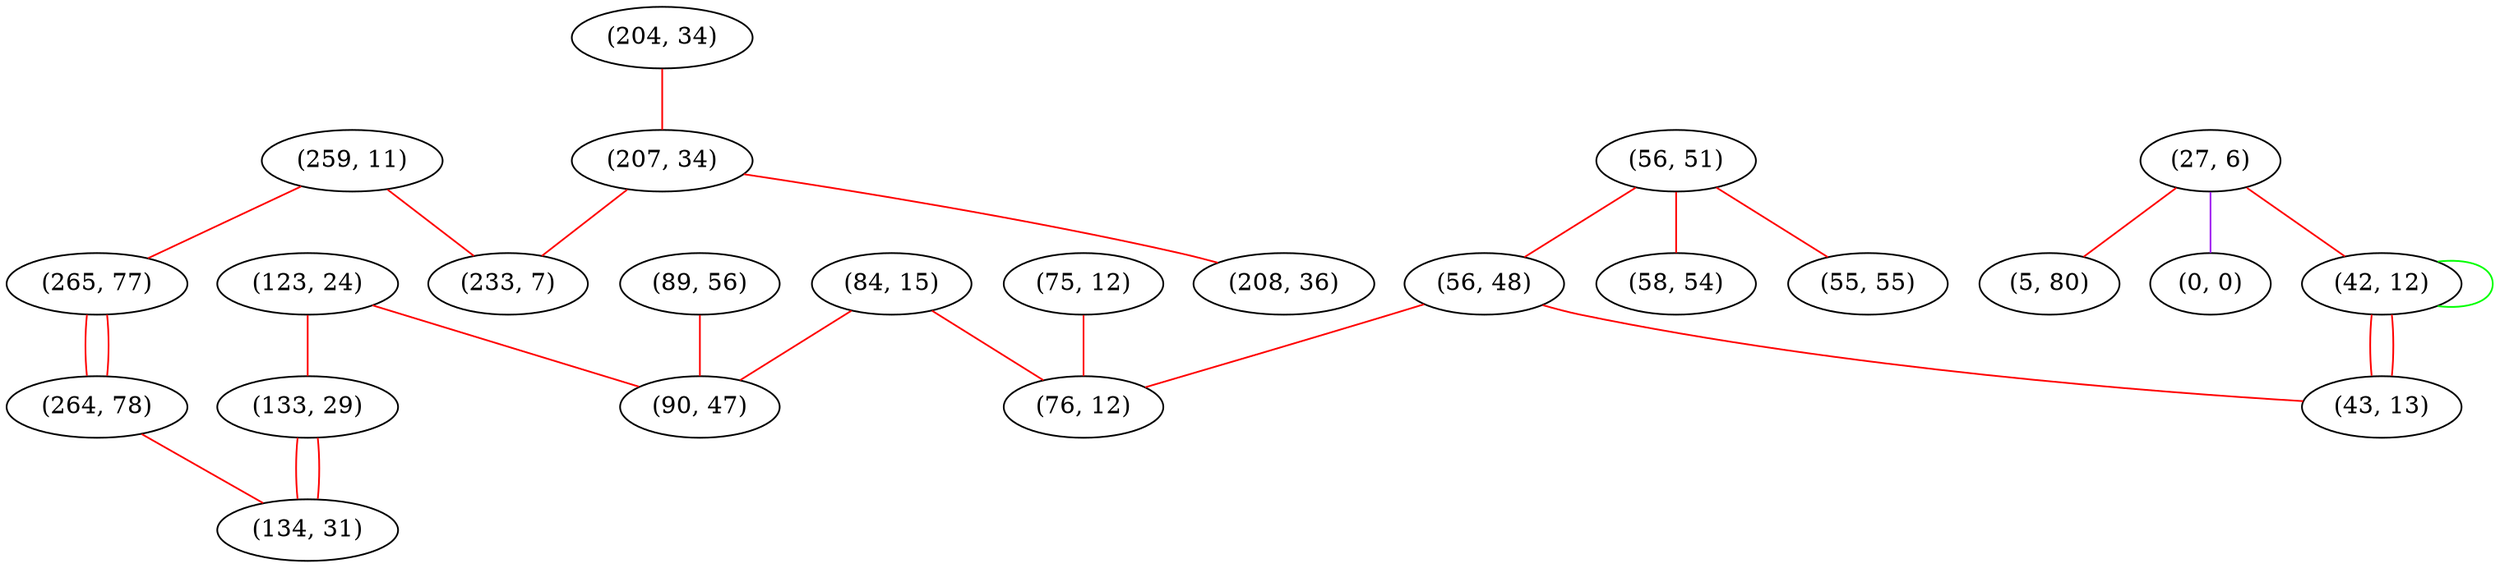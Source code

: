 graph "" {
"(204, 34)";
"(56, 51)";
"(58, 54)";
"(207, 34)";
"(89, 56)";
"(259, 11)";
"(27, 6)";
"(75, 12)";
"(233, 7)";
"(265, 77)";
"(5, 80)";
"(123, 24)";
"(56, 48)";
"(84, 15)";
"(133, 29)";
"(90, 47)";
"(0, 0)";
"(76, 12)";
"(42, 12)";
"(43, 13)";
"(264, 78)";
"(208, 36)";
"(134, 31)";
"(55, 55)";
"(204, 34)" -- "(207, 34)"  [color=red, key=0, weight=1];
"(56, 51)" -- "(58, 54)"  [color=red, key=0, weight=1];
"(56, 51)" -- "(56, 48)"  [color=red, key=0, weight=1];
"(56, 51)" -- "(55, 55)"  [color=red, key=0, weight=1];
"(207, 34)" -- "(208, 36)"  [color=red, key=0, weight=1];
"(207, 34)" -- "(233, 7)"  [color=red, key=0, weight=1];
"(89, 56)" -- "(90, 47)"  [color=red, key=0, weight=1];
"(259, 11)" -- "(265, 77)"  [color=red, key=0, weight=1];
"(259, 11)" -- "(233, 7)"  [color=red, key=0, weight=1];
"(27, 6)" -- "(0, 0)"  [color=purple, key=0, weight=4];
"(27, 6)" -- "(42, 12)"  [color=red, key=0, weight=1];
"(27, 6)" -- "(5, 80)"  [color=red, key=0, weight=1];
"(75, 12)" -- "(76, 12)"  [color=red, key=0, weight=1];
"(265, 77)" -- "(264, 78)"  [color=red, key=0, weight=1];
"(265, 77)" -- "(264, 78)"  [color=red, key=1, weight=1];
"(123, 24)" -- "(90, 47)"  [color=red, key=0, weight=1];
"(123, 24)" -- "(133, 29)"  [color=red, key=0, weight=1];
"(56, 48)" -- "(76, 12)"  [color=red, key=0, weight=1];
"(56, 48)" -- "(43, 13)"  [color=red, key=0, weight=1];
"(84, 15)" -- "(90, 47)"  [color=red, key=0, weight=1];
"(84, 15)" -- "(76, 12)"  [color=red, key=0, weight=1];
"(133, 29)" -- "(134, 31)"  [color=red, key=0, weight=1];
"(133, 29)" -- "(134, 31)"  [color=red, key=1, weight=1];
"(42, 12)" -- "(42, 12)"  [color=green, key=0, weight=2];
"(42, 12)" -- "(43, 13)"  [color=red, key=0, weight=1];
"(42, 12)" -- "(43, 13)"  [color=red, key=1, weight=1];
"(264, 78)" -- "(134, 31)"  [color=red, key=0, weight=1];
}
